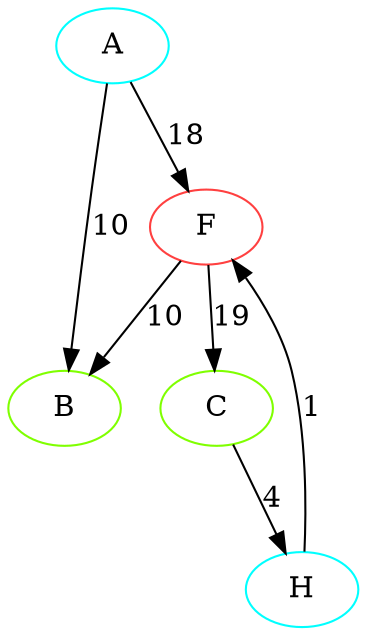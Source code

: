 digraph {
A [color=aqua]
B [color=chartreuse]
F [color=brown1]
H [color=aqua]
C [color=chartreuse]
A -> B[label="10"]
A -> F[label="18"]
F -> C[label="19"]
F -> B[label="10"]
H -> F[label="1"]
C -> H[label="4"]
}
